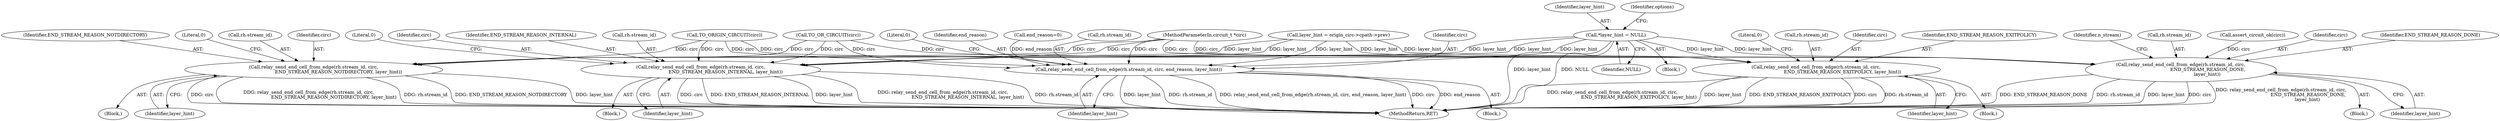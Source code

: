 digraph "0_tor_79b59a2dfcb68897ee89d98587d09e55f07e68d7@pointer" {
"1000144" [label="(Call,*layer_hint = NULL)"];
"1000254" [label="(Call,relay_send_end_cell_from_edge(rh.stream_id, circ, end_reason, layer_hint))"];
"1000357" [label="(Call,relay_send_end_cell_from_edge(rh.stream_id, circ,\n                                  END_STREAM_REASON_NOTDIRECTORY, layer_hint))"];
"1000397" [label="(Call,relay_send_end_cell_from_edge(rh.stream_id, circ,\n                                  END_STREAM_REASON_INTERNAL, layer_hint))"];
"1000426" [label="(Call,relay_send_end_cell_from_edge(rh.stream_id, circ,\n                                    END_STREAM_REASON_EXITPOLICY, layer_hint))"];
"1000547" [label="(Call,relay_send_end_cell_from_edge(rh.stream_id, circ,\n                                     END_STREAM_REASON_DONE,\n                                    layer_hint))"];
"1000405" [label="(Literal,0)"];
"1000556" [label="(Identifier,n_stream)"];
"1000547" [label="(Call,relay_send_end_cell_from_edge(rh.stream_id, circ,\n                                     END_STREAM_REASON_DONE,\n                                    layer_hint))"];
"1000401" [label="(Identifier,circ)"];
"1000146" [label="(Identifier,NULL)"];
"1000258" [label="(Identifier,circ)"];
"1000548" [label="(Call,rh.stream_id)"];
"1000526" [label="(Call,assert_circuit_ok(circ))"];
"1000357" [label="(Call,relay_send_end_cell_from_edge(rh.stream_id, circ,\n                                  END_STREAM_REASON_NOTDIRECTORY, layer_hint))"];
"1000402" [label="(Identifier,END_STREAM_REASON_INTERNAL)"];
"1000430" [label="(Identifier,circ)"];
"1000124" [label="(Block,)"];
"1000398" [label="(Call,rh.stream_id)"];
"1000423" [label="(Block,)"];
"1000145" [label="(Identifier,layer_hint)"];
"1000426" [label="(Call,relay_send_end_cell_from_edge(rh.stream_id, circ,\n                                    END_STREAM_REASON_EXITPOLICY, layer_hint))"];
"1000718" [label="(MethodReturn,RET)"];
"1000262" [label="(Literal,0)"];
"1000356" [label="(Block,)"];
"1000254" [label="(Call,relay_send_end_cell_from_edge(rh.stream_id, circ, end_reason, layer_hint))"];
"1000538" [label="(Block,)"];
"1000403" [label="(Identifier,layer_hint)"];
"1000149" [label="(Identifier,options)"];
"1000432" [label="(Identifier,layer_hint)"];
"1000260" [label="(Identifier,layer_hint)"];
"1000259" [label="(Identifier,end_reason)"];
"1000551" [label="(Identifier,circ)"];
"1000123" [label="(MethodParameterIn,circuit_t *circ)"];
"1000363" [label="(Identifier,layer_hint)"];
"1000358" [label="(Call,rh.stream_id)"];
"1000431" [label="(Identifier,END_STREAM_REASON_EXITPOLICY)"];
"1000388" [label="(Block,)"];
"1000180" [label="(Call,layer_hint = origin_circ->cpath->prev)"];
"1000434" [label="(Literal,0)"];
"1000552" [label="(Identifier,END_STREAM_REASON_DONE)"];
"1000361" [label="(Identifier,circ)"];
"1000154" [label="(Call,end_reason=0)"];
"1000166" [label="(Call,TO_OR_CIRCUIT(circ))"];
"1000427" [label="(Call,rh.stream_id)"];
"1000397" [label="(Call,relay_send_end_cell_from_edge(rh.stream_id, circ,\n                                  END_STREAM_REASON_INTERNAL, layer_hint))"];
"1000255" [label="(Call,rh.stream_id)"];
"1000178" [label="(Call,TO_ORIGIN_CIRCUIT(circ))"];
"1000144" [label="(Call,*layer_hint = NULL)"];
"1000362" [label="(Identifier,END_STREAM_REASON_NOTDIRECTORY)"];
"1000365" [label="(Literal,0)"];
"1000553" [label="(Identifier,layer_hint)"];
"1000249" [label="(Block,)"];
"1000144" -> "1000124"  [label="AST: "];
"1000144" -> "1000146"  [label="CFG: "];
"1000145" -> "1000144"  [label="AST: "];
"1000146" -> "1000144"  [label="AST: "];
"1000149" -> "1000144"  [label="CFG: "];
"1000144" -> "1000718"  [label="DDG: layer_hint"];
"1000144" -> "1000718"  [label="DDG: NULL"];
"1000144" -> "1000254"  [label="DDG: layer_hint"];
"1000144" -> "1000357"  [label="DDG: layer_hint"];
"1000144" -> "1000397"  [label="DDG: layer_hint"];
"1000144" -> "1000426"  [label="DDG: layer_hint"];
"1000144" -> "1000547"  [label="DDG: layer_hint"];
"1000254" -> "1000249"  [label="AST: "];
"1000254" -> "1000260"  [label="CFG: "];
"1000255" -> "1000254"  [label="AST: "];
"1000258" -> "1000254"  [label="AST: "];
"1000259" -> "1000254"  [label="AST: "];
"1000260" -> "1000254"  [label="AST: "];
"1000262" -> "1000254"  [label="CFG: "];
"1000254" -> "1000718"  [label="DDG: end_reason"];
"1000254" -> "1000718"  [label="DDG: layer_hint"];
"1000254" -> "1000718"  [label="DDG: rh.stream_id"];
"1000254" -> "1000718"  [label="DDG: relay_send_end_cell_from_edge(rh.stream_id, circ, end_reason, layer_hint)"];
"1000254" -> "1000718"  [label="DDG: circ"];
"1000178" -> "1000254"  [label="DDG: circ"];
"1000166" -> "1000254"  [label="DDG: circ"];
"1000123" -> "1000254"  [label="DDG: circ"];
"1000154" -> "1000254"  [label="DDG: end_reason"];
"1000180" -> "1000254"  [label="DDG: layer_hint"];
"1000357" -> "1000356"  [label="AST: "];
"1000357" -> "1000363"  [label="CFG: "];
"1000358" -> "1000357"  [label="AST: "];
"1000361" -> "1000357"  [label="AST: "];
"1000362" -> "1000357"  [label="AST: "];
"1000363" -> "1000357"  [label="AST: "];
"1000365" -> "1000357"  [label="CFG: "];
"1000357" -> "1000718"  [label="DDG: circ"];
"1000357" -> "1000718"  [label="DDG: relay_send_end_cell_from_edge(rh.stream_id, circ,\n                                  END_STREAM_REASON_NOTDIRECTORY, layer_hint)"];
"1000357" -> "1000718"  [label="DDG: rh.stream_id"];
"1000357" -> "1000718"  [label="DDG: END_STREAM_REASON_NOTDIRECTORY"];
"1000357" -> "1000718"  [label="DDG: layer_hint"];
"1000178" -> "1000357"  [label="DDG: circ"];
"1000166" -> "1000357"  [label="DDG: circ"];
"1000123" -> "1000357"  [label="DDG: circ"];
"1000180" -> "1000357"  [label="DDG: layer_hint"];
"1000397" -> "1000388"  [label="AST: "];
"1000397" -> "1000403"  [label="CFG: "];
"1000398" -> "1000397"  [label="AST: "];
"1000401" -> "1000397"  [label="AST: "];
"1000402" -> "1000397"  [label="AST: "];
"1000403" -> "1000397"  [label="AST: "];
"1000405" -> "1000397"  [label="CFG: "];
"1000397" -> "1000718"  [label="DDG: relay_send_end_cell_from_edge(rh.stream_id, circ,\n                                  END_STREAM_REASON_INTERNAL, layer_hint)"];
"1000397" -> "1000718"  [label="DDG: rh.stream_id"];
"1000397" -> "1000718"  [label="DDG: circ"];
"1000397" -> "1000718"  [label="DDG: END_STREAM_REASON_INTERNAL"];
"1000397" -> "1000718"  [label="DDG: layer_hint"];
"1000178" -> "1000397"  [label="DDG: circ"];
"1000166" -> "1000397"  [label="DDG: circ"];
"1000123" -> "1000397"  [label="DDG: circ"];
"1000180" -> "1000397"  [label="DDG: layer_hint"];
"1000426" -> "1000423"  [label="AST: "];
"1000426" -> "1000432"  [label="CFG: "];
"1000427" -> "1000426"  [label="AST: "];
"1000430" -> "1000426"  [label="AST: "];
"1000431" -> "1000426"  [label="AST: "];
"1000432" -> "1000426"  [label="AST: "];
"1000434" -> "1000426"  [label="CFG: "];
"1000426" -> "1000718"  [label="DDG: rh.stream_id"];
"1000426" -> "1000718"  [label="DDG: relay_send_end_cell_from_edge(rh.stream_id, circ,\n                                    END_STREAM_REASON_EXITPOLICY, layer_hint)"];
"1000426" -> "1000718"  [label="DDG: layer_hint"];
"1000426" -> "1000718"  [label="DDG: END_STREAM_REASON_EXITPOLICY"];
"1000426" -> "1000718"  [label="DDG: circ"];
"1000178" -> "1000426"  [label="DDG: circ"];
"1000166" -> "1000426"  [label="DDG: circ"];
"1000123" -> "1000426"  [label="DDG: circ"];
"1000180" -> "1000426"  [label="DDG: layer_hint"];
"1000547" -> "1000538"  [label="AST: "];
"1000547" -> "1000553"  [label="CFG: "];
"1000548" -> "1000547"  [label="AST: "];
"1000551" -> "1000547"  [label="AST: "];
"1000552" -> "1000547"  [label="AST: "];
"1000553" -> "1000547"  [label="AST: "];
"1000556" -> "1000547"  [label="CFG: "];
"1000547" -> "1000718"  [label="DDG: rh.stream_id"];
"1000547" -> "1000718"  [label="DDG: layer_hint"];
"1000547" -> "1000718"  [label="DDG: circ"];
"1000547" -> "1000718"  [label="DDG: relay_send_end_cell_from_edge(rh.stream_id, circ,\n                                     END_STREAM_REASON_DONE,\n                                    layer_hint)"];
"1000547" -> "1000718"  [label="DDG: END_STREAM_REASON_DONE"];
"1000526" -> "1000547"  [label="DDG: circ"];
"1000123" -> "1000547"  [label="DDG: circ"];
"1000180" -> "1000547"  [label="DDG: layer_hint"];
}
